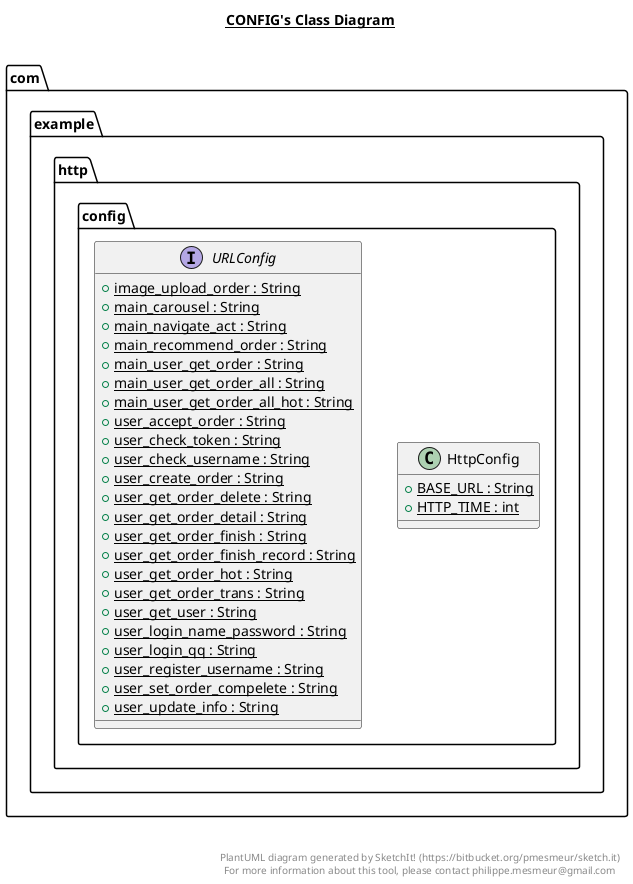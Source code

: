 @startuml

title __CONFIG's Class Diagram__\n

  namespace com.example {
    namespace http {
      namespace config {
        class com.example.http.config.HttpConfig {
            {static} + BASE_URL : String
            {static} + HTTP_TIME : int
        }
      }
    }
  }
  

  namespace com.example {
    namespace http {
      namespace config {
        interface com.example.http.config.URLConfig {
            {static} + image_upload_order : String
            {static} + main_carousel : String
            {static} + main_navigate_act : String
            {static} + main_recommend_order : String
            {static} + main_user_get_order : String
            {static} + main_user_get_order_all : String
            {static} + main_user_get_order_all_hot : String
            {static} + user_accept_order : String
            {static} + user_check_token : String
            {static} + user_check_username : String
            {static} + user_create_order : String
            {static} + user_get_order_delete : String
            {static} + user_get_order_detail : String
            {static} + user_get_order_finish : String
            {static} + user_get_order_finish_record : String
            {static} + user_get_order_hot : String
            {static} + user_get_order_trans : String
            {static} + user_get_user : String
            {static} + user_login_name_password : String
            {static} + user_login_qq : String
            {static} + user_register_username : String
            {static} + user_set_order_compelete : String
            {static} + user_update_info : String
        }
      }
    }
  }
  



right footer


PlantUML diagram generated by SketchIt! (https://bitbucket.org/pmesmeur/sketch.it)
For more information about this tool, please contact philippe.mesmeur@gmail.com
endfooter

@enduml
